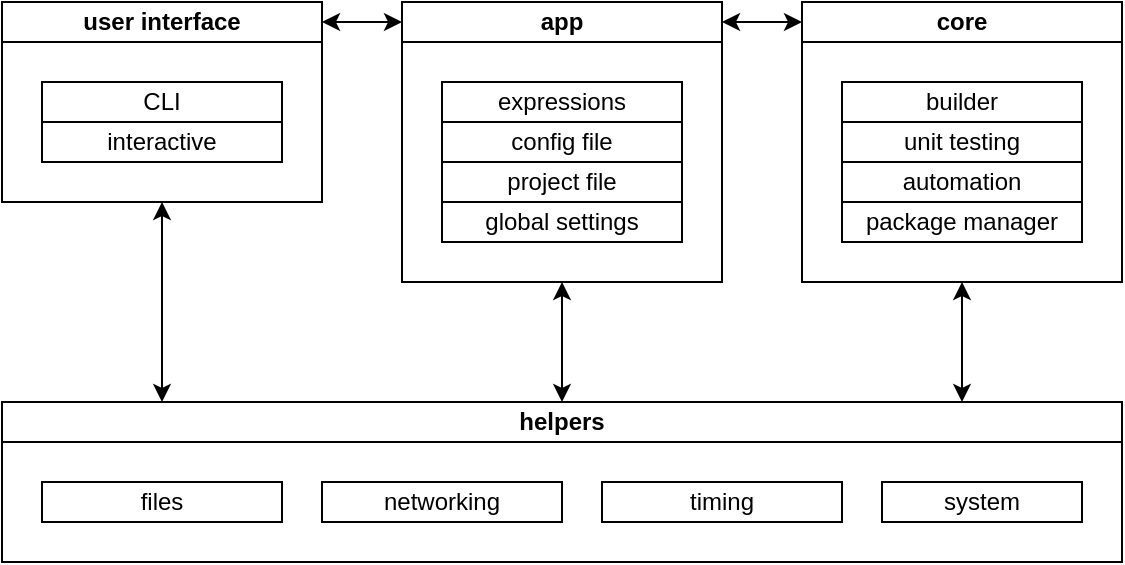 <mxfile version="28.0.6" pages="2">
  <diagram name="components" id="6uZeMu3tkYeNGzJYneBn">
    <mxGraphModel dx="761" dy="879" grid="1" gridSize="10" guides="1" tooltips="1" connect="1" arrows="1" fold="1" page="1" pageScale="1" pageWidth="850" pageHeight="1100" math="0" shadow="0">
      <root>
        <mxCell id="0" />
        <mxCell id="1" parent="0" />
        <mxCell id="ncga4ot4Q7VzoNxscoSw-5" value="user interface" style="swimlane;whiteSpace=wrap;html=1;startSize=20;" vertex="1" parent="1">
          <mxGeometry x="40" y="40" width="160" height="100" as="geometry" />
        </mxCell>
        <mxCell id="ncga4ot4Q7VzoNxscoSw-6" value="CLI" style="rounded=0;whiteSpace=wrap;html=1;" vertex="1" parent="ncga4ot4Q7VzoNxscoSw-5">
          <mxGeometry x="20" y="40" width="120" height="20" as="geometry" />
        </mxCell>
        <mxCell id="ncga4ot4Q7VzoNxscoSw-7" value="interactive" style="rounded=0;whiteSpace=wrap;html=1;" vertex="1" parent="ncga4ot4Q7VzoNxscoSw-5">
          <mxGeometry x="20" y="60" width="120" height="20" as="geometry" />
        </mxCell>
        <mxCell id="ncga4ot4Q7VzoNxscoSw-8" value="core" style="swimlane;whiteSpace=wrap;html=1;startSize=20;" vertex="1" parent="1">
          <mxGeometry x="440" y="40" width="160" height="140" as="geometry" />
        </mxCell>
        <mxCell id="ncga4ot4Q7VzoNxscoSw-9" value="builder" style="rounded=0;whiteSpace=wrap;html=1;" vertex="1" parent="ncga4ot4Q7VzoNxscoSw-8">
          <mxGeometry x="20" y="40" width="120" height="20" as="geometry" />
        </mxCell>
        <mxCell id="ncga4ot4Q7VzoNxscoSw-10" value="unit testing" style="rounded=0;whiteSpace=wrap;html=1;" vertex="1" parent="ncga4ot4Q7VzoNxscoSw-8">
          <mxGeometry x="20" y="60" width="120" height="20" as="geometry" />
        </mxCell>
        <mxCell id="ncga4ot4Q7VzoNxscoSw-11" value="package manager" style="rounded=0;whiteSpace=wrap;html=1;" vertex="1" parent="ncga4ot4Q7VzoNxscoSw-8">
          <mxGeometry x="20" y="100" width="120" height="20" as="geometry" />
        </mxCell>
        <mxCell id="ncga4ot4Q7VzoNxscoSw-21" value="automation" style="rounded=0;whiteSpace=wrap;html=1;" vertex="1" parent="ncga4ot4Q7VzoNxscoSw-8">
          <mxGeometry x="20" y="80" width="120" height="20" as="geometry" />
        </mxCell>
        <mxCell id="ncga4ot4Q7VzoNxscoSw-12" value="helpers" style="swimlane;whiteSpace=wrap;html=1;startSize=20;" vertex="1" parent="1">
          <mxGeometry x="40" y="240" width="560" height="80" as="geometry" />
        </mxCell>
        <mxCell id="ncga4ot4Q7VzoNxscoSw-13" value="files" style="rounded=0;whiteSpace=wrap;html=1;" vertex="1" parent="ncga4ot4Q7VzoNxscoSw-12">
          <mxGeometry x="20" y="40" width="120" height="20" as="geometry" />
        </mxCell>
        <mxCell id="ncga4ot4Q7VzoNxscoSw-14" value="networking" style="rounded=0;whiteSpace=wrap;html=1;" vertex="1" parent="ncga4ot4Q7VzoNxscoSw-12">
          <mxGeometry x="160" y="40" width="120" height="20" as="geometry" />
        </mxCell>
        <mxCell id="ncga4ot4Q7VzoNxscoSw-22" value="timing" style="rounded=0;whiteSpace=wrap;html=1;" vertex="1" parent="ncga4ot4Q7VzoNxscoSw-12">
          <mxGeometry x="300" y="40" width="120" height="20" as="geometry" />
        </mxCell>
        <mxCell id="ncga4ot4Q7VzoNxscoSw-23" value="system" style="rounded=0;whiteSpace=wrap;html=1;" vertex="1" parent="ncga4ot4Q7VzoNxscoSw-12">
          <mxGeometry x="440" y="40" width="100" height="20" as="geometry" />
        </mxCell>
        <mxCell id="ncga4ot4Q7VzoNxscoSw-15" value="app" style="swimlane;whiteSpace=wrap;html=1;startSize=20;" vertex="1" parent="1">
          <mxGeometry x="240" y="40" width="160" height="140" as="geometry" />
        </mxCell>
        <mxCell id="ncga4ot4Q7VzoNxscoSw-16" value="expressions" style="rounded=0;whiteSpace=wrap;html=1;" vertex="1" parent="ncga4ot4Q7VzoNxscoSw-15">
          <mxGeometry x="20" y="40" width="120" height="20" as="geometry" />
        </mxCell>
        <mxCell id="ncga4ot4Q7VzoNxscoSw-17" value="config file" style="rounded=0;whiteSpace=wrap;html=1;" vertex="1" parent="ncga4ot4Q7VzoNxscoSw-15">
          <mxGeometry x="20" y="60" width="120" height="20" as="geometry" />
        </mxCell>
        <mxCell id="ncga4ot4Q7VzoNxscoSw-18" value="project file" style="rounded=0;whiteSpace=wrap;html=1;" vertex="1" parent="ncga4ot4Q7VzoNxscoSw-15">
          <mxGeometry x="20" y="80" width="120" height="20" as="geometry" />
        </mxCell>
        <mxCell id="ncga4ot4Q7VzoNxscoSw-20" value="global settings" style="rounded=0;whiteSpace=wrap;html=1;" vertex="1" parent="ncga4ot4Q7VzoNxscoSw-15">
          <mxGeometry x="20" y="100" width="120" height="20" as="geometry" />
        </mxCell>
        <mxCell id="ncga4ot4Q7VzoNxscoSw-25" value="" style="endArrow=classic;startArrow=classic;html=1;rounded=0;edgeStyle=elbowEdgeStyle;" edge="1" parent="1" source="ncga4ot4Q7VzoNxscoSw-5" target="ncga4ot4Q7VzoNxscoSw-12">
          <mxGeometry width="50" height="50" relative="1" as="geometry">
            <mxPoint x="320" y="120" as="sourcePoint" />
            <mxPoint x="370" y="70" as="targetPoint" />
          </mxGeometry>
        </mxCell>
        <mxCell id="ncga4ot4Q7VzoNxscoSw-26" value="" style="endArrow=classic;startArrow=classic;html=1;rounded=0;edgeStyle=elbowEdgeStyle;" edge="1" parent="1" source="ncga4ot4Q7VzoNxscoSw-15" target="ncga4ot4Q7VzoNxscoSw-12">
          <mxGeometry width="50" height="50" relative="1" as="geometry">
            <mxPoint x="320" y="120" as="sourcePoint" />
            <mxPoint x="370" y="70" as="targetPoint" />
          </mxGeometry>
        </mxCell>
        <mxCell id="ncga4ot4Q7VzoNxscoSw-27" value="" style="endArrow=classic;startArrow=classic;html=1;rounded=0;edgeStyle=elbowEdgeStyle;" edge="1" parent="1" source="ncga4ot4Q7VzoNxscoSw-12" target="ncga4ot4Q7VzoNxscoSw-8">
          <mxGeometry width="50" height="50" relative="1" as="geometry">
            <mxPoint x="320" y="120" as="sourcePoint" />
            <mxPoint x="370" y="70" as="targetPoint" />
          </mxGeometry>
        </mxCell>
        <mxCell id="ncga4ot4Q7VzoNxscoSw-28" value="" style="endArrow=classic;startArrow=classic;html=1;rounded=0;edgeStyle=elbowEdgeStyle;elbow=vertical;" edge="1" parent="1" source="ncga4ot4Q7VzoNxscoSw-5" target="ncga4ot4Q7VzoNxscoSw-15">
          <mxGeometry width="50" height="50" relative="1" as="geometry">
            <mxPoint x="320" y="120" as="sourcePoint" />
            <mxPoint x="370" y="70" as="targetPoint" />
            <Array as="points">
              <mxPoint x="220" y="50" />
            </Array>
          </mxGeometry>
        </mxCell>
        <mxCell id="ncga4ot4Q7VzoNxscoSw-30" value="" style="endArrow=classic;startArrow=classic;html=1;rounded=0;edgeStyle=elbowEdgeStyle;elbow=vertical;" edge="1" parent="1" source="ncga4ot4Q7VzoNxscoSw-15" target="ncga4ot4Q7VzoNxscoSw-8">
          <mxGeometry width="50" height="50" relative="1" as="geometry">
            <mxPoint x="320" y="140" as="sourcePoint" />
            <mxPoint x="370" y="90" as="targetPoint" />
            <Array as="points">
              <mxPoint x="420" y="50" />
            </Array>
          </mxGeometry>
        </mxCell>
      </root>
    </mxGraphModel>
  </diagram>
  <diagram id="nBwtaZOm3xwiSr_JTv95" name="Build trees">
    <mxGraphModel dx="344" dy="398" grid="1" gridSize="10" guides="1" tooltips="1" connect="1" arrows="1" fold="1" page="1" pageScale="1" pageWidth="850" pageHeight="1100" math="0" shadow="0">
      <root>
        <mxCell id="0" />
        <mxCell id="1" parent="0" />
        <mxCell id="SkidS782zqU8zq4pqbgp-1" value="current project output" style="rounded=0;whiteSpace=wrap;html=1;" vertex="1" parent="1">
          <mxGeometry x="40" y="40" width="120" height="20" as="geometry" />
        </mxCell>
        <mxCell id="SkidS782zqU8zq4pqbgp-2" value="object 1" style="rounded=0;whiteSpace=wrap;html=1;" vertex="1" parent="1">
          <mxGeometry x="240" y="40" width="120" height="20" as="geometry" />
        </mxCell>
        <mxCell id="SkidS782zqU8zq4pqbgp-3" value="object 2" style="rounded=0;whiteSpace=wrap;html=1;" vertex="1" parent="1">
          <mxGeometry x="240" y="80" width="120" height="20" as="geometry" />
        </mxCell>
        <mxCell id="SkidS782zqU8zq4pqbgp-4" value="object n" style="rounded=0;whiteSpace=wrap;html=1;" vertex="1" parent="1">
          <mxGeometry x="240" y="120" width="120" height="20" as="geometry" />
        </mxCell>
        <mxCell id="SkidS782zqU8zq4pqbgp-5" value="source 1" style="rounded=0;whiteSpace=wrap;html=1;" vertex="1" parent="1">
          <mxGeometry x="440" y="40" width="120" height="20" as="geometry" />
        </mxCell>
        <mxCell id="SkidS782zqU8zq4pqbgp-9" value="source 2" style="rounded=0;whiteSpace=wrap;html=1;" vertex="1" parent="1">
          <mxGeometry x="440" y="80" width="120" height="20" as="geometry" />
        </mxCell>
        <mxCell id="SkidS782zqU8zq4pqbgp-11" value="source n" style="rounded=0;whiteSpace=wrap;html=1;" vertex="1" parent="1">
          <mxGeometry x="440" y="120" width="120" height="20" as="geometry" />
        </mxCell>
        <mxCell id="SkidS782zqU8zq4pqbgp-14" value="nested project" style="rounded=0;whiteSpace=wrap;html=1;" vertex="1" parent="1">
          <mxGeometry x="240" y="160" width="120" height="20" as="geometry" />
        </mxCell>
        <mxCell id="SkidS782zqU8zq4pqbgp-15" value="object 1 ..." style="rounded=0;whiteSpace=wrap;html=1;" vertex="1" parent="1">
          <mxGeometry x="440" y="160" width="120" height="20" as="geometry" />
        </mxCell>
        <mxCell id="SkidS782zqU8zq4pqbgp-17" value="nested project ..." style="rounded=0;whiteSpace=wrap;html=1;" vertex="1" parent="1">
          <mxGeometry x="440" y="200" width="120" height="20" as="geometry" />
        </mxCell>
        <mxCell id="SkidS782zqU8zq4pqbgp-24" value="" style="endArrow=classic;html=1;rounded=0;edgeStyle=elbowEdgeStyle;" edge="1" parent="1" source="SkidS782zqU8zq4pqbgp-2" target="SkidS782zqU8zq4pqbgp-1">
          <mxGeometry width="50" height="50" relative="1" as="geometry">
            <mxPoint x="100" y="190" as="sourcePoint" />
            <mxPoint x="150" y="140" as="targetPoint" />
          </mxGeometry>
        </mxCell>
        <mxCell id="SkidS782zqU8zq4pqbgp-25" value="" style="endArrow=classic;html=1;rounded=0;edgeStyle=elbowEdgeStyle;" edge="1" parent="1" source="SkidS782zqU8zq4pqbgp-3" target="SkidS782zqU8zq4pqbgp-1">
          <mxGeometry width="50" height="50" relative="1" as="geometry">
            <mxPoint x="100" y="190" as="sourcePoint" />
            <mxPoint x="150" y="140" as="targetPoint" />
          </mxGeometry>
        </mxCell>
        <mxCell id="SkidS782zqU8zq4pqbgp-26" value="" style="endArrow=classic;html=1;rounded=0;edgeStyle=elbowEdgeStyle;" edge="1" parent="1" source="SkidS782zqU8zq4pqbgp-4" target="SkidS782zqU8zq4pqbgp-1">
          <mxGeometry width="50" height="50" relative="1" as="geometry">
            <mxPoint x="100" y="190" as="sourcePoint" />
            <mxPoint x="150" y="140" as="targetPoint" />
          </mxGeometry>
        </mxCell>
        <mxCell id="SkidS782zqU8zq4pqbgp-27" value="" style="endArrow=classic;html=1;rounded=0;edgeStyle=elbowEdgeStyle;" edge="1" parent="1" source="SkidS782zqU8zq4pqbgp-14" target="SkidS782zqU8zq4pqbgp-1">
          <mxGeometry width="50" height="50" relative="1" as="geometry">
            <mxPoint x="100" y="190" as="sourcePoint" />
            <mxPoint x="150" y="140" as="targetPoint" />
          </mxGeometry>
        </mxCell>
        <mxCell id="SkidS782zqU8zq4pqbgp-28" value="" style="endArrow=classic;html=1;rounded=0;edgeStyle=elbowEdgeStyle;" edge="1" parent="1" source="SkidS782zqU8zq4pqbgp-5" target="SkidS782zqU8zq4pqbgp-2">
          <mxGeometry width="50" height="50" relative="1" as="geometry">
            <mxPoint x="320" y="190" as="sourcePoint" />
            <mxPoint x="370" y="140" as="targetPoint" />
          </mxGeometry>
        </mxCell>
        <mxCell id="SkidS782zqU8zq4pqbgp-32" value="" style="endArrow=classic;html=1;rounded=0;edgeStyle=elbowEdgeStyle;" edge="1" parent="1" source="SkidS782zqU8zq4pqbgp-9" target="SkidS782zqU8zq4pqbgp-3">
          <mxGeometry width="50" height="50" relative="1" as="geometry">
            <mxPoint x="320" y="110" as="sourcePoint" />
            <mxPoint x="370" y="60" as="targetPoint" />
          </mxGeometry>
        </mxCell>
        <mxCell id="SkidS782zqU8zq4pqbgp-34" value="" style="endArrow=classic;html=1;rounded=0;edgeStyle=elbowEdgeStyle;" edge="1" parent="1" source="SkidS782zqU8zq4pqbgp-11" target="SkidS782zqU8zq4pqbgp-4">
          <mxGeometry width="50" height="50" relative="1" as="geometry">
            <mxPoint x="320" y="30" as="sourcePoint" />
            <mxPoint x="370" y="-20" as="targetPoint" />
          </mxGeometry>
        </mxCell>
        <mxCell id="SkidS782zqU8zq4pqbgp-37" value="" style="endArrow=classic;html=1;rounded=0;edgeStyle=elbowEdgeStyle;" edge="1" parent="1" source="SkidS782zqU8zq4pqbgp-15" target="SkidS782zqU8zq4pqbgp-14">
          <mxGeometry width="50" height="50" relative="1" as="geometry">
            <mxPoint x="320" y="-50" as="sourcePoint" />
            <mxPoint x="370" y="-100" as="targetPoint" />
          </mxGeometry>
        </mxCell>
        <mxCell id="SkidS782zqU8zq4pqbgp-38" value="" style="endArrow=classic;html=1;rounded=0;edgeStyle=elbowEdgeStyle;" edge="1" parent="1" source="SkidS782zqU8zq4pqbgp-17" target="SkidS782zqU8zq4pqbgp-14">
          <mxGeometry width="50" height="50" relative="1" as="geometry">
            <mxPoint x="320" y="-50" as="sourcePoint" />
            <mxPoint x="370" y="-100" as="targetPoint" />
          </mxGeometry>
        </mxCell>
        <mxCell id="SkidS782zqU8zq4pqbgp-39" value="" style="endArrow=classic;html=1;rounded=0;dashed=1;dashPattern=1 2;" edge="1" parent="1" target="SkidS782zqU8zq4pqbgp-15">
          <mxGeometry width="50" height="50" relative="1" as="geometry">
            <mxPoint x="640" y="170" as="sourcePoint" />
            <mxPoint x="510" y="-10" as="targetPoint" />
          </mxGeometry>
        </mxCell>
        <mxCell id="SkidS782zqU8zq4pqbgp-40" value="" style="endArrow=classic;html=1;rounded=0;dashed=1;dashPattern=1 2;" edge="1" parent="1" target="SkidS782zqU8zq4pqbgp-17">
          <mxGeometry width="50" height="50" relative="1" as="geometry">
            <mxPoint x="640" y="210" as="sourcePoint" />
            <mxPoint x="510" y="-10" as="targetPoint" />
          </mxGeometry>
        </mxCell>
      </root>
    </mxGraphModel>
  </diagram>
</mxfile>
